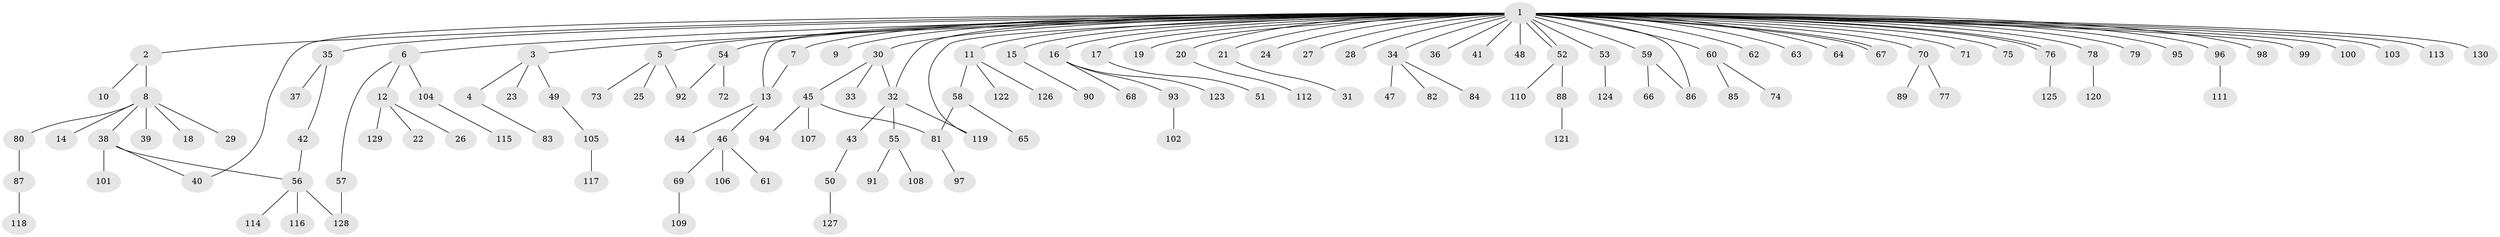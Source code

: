 // coarse degree distribution, {51: 0.010526315789473684, 2: 0.21052631578947367, 3: 0.09473684210526316, 4: 0.042105263157894736, 6: 0.031578947368421054, 1: 0.6105263157894737}
// Generated by graph-tools (version 1.1) at 2025/51/02/27/25 19:51:57]
// undirected, 130 vertices, 141 edges
graph export_dot {
graph [start="1"]
  node [color=gray90,style=filled];
  1;
  2;
  3;
  4;
  5;
  6;
  7;
  8;
  9;
  10;
  11;
  12;
  13;
  14;
  15;
  16;
  17;
  18;
  19;
  20;
  21;
  22;
  23;
  24;
  25;
  26;
  27;
  28;
  29;
  30;
  31;
  32;
  33;
  34;
  35;
  36;
  37;
  38;
  39;
  40;
  41;
  42;
  43;
  44;
  45;
  46;
  47;
  48;
  49;
  50;
  51;
  52;
  53;
  54;
  55;
  56;
  57;
  58;
  59;
  60;
  61;
  62;
  63;
  64;
  65;
  66;
  67;
  68;
  69;
  70;
  71;
  72;
  73;
  74;
  75;
  76;
  77;
  78;
  79;
  80;
  81;
  82;
  83;
  84;
  85;
  86;
  87;
  88;
  89;
  90;
  91;
  92;
  93;
  94;
  95;
  96;
  97;
  98;
  99;
  100;
  101;
  102;
  103;
  104;
  105;
  106;
  107;
  108;
  109;
  110;
  111;
  112;
  113;
  114;
  115;
  116;
  117;
  118;
  119;
  120;
  121;
  122;
  123;
  124;
  125;
  126;
  127;
  128;
  129;
  130;
  1 -- 2;
  1 -- 3;
  1 -- 5;
  1 -- 6;
  1 -- 7;
  1 -- 9;
  1 -- 11;
  1 -- 13;
  1 -- 15;
  1 -- 16;
  1 -- 17;
  1 -- 19;
  1 -- 20;
  1 -- 21;
  1 -- 24;
  1 -- 27;
  1 -- 28;
  1 -- 30;
  1 -- 32;
  1 -- 34;
  1 -- 35;
  1 -- 36;
  1 -- 40;
  1 -- 41;
  1 -- 48;
  1 -- 52;
  1 -- 52;
  1 -- 53;
  1 -- 54;
  1 -- 59;
  1 -- 60;
  1 -- 62;
  1 -- 63;
  1 -- 64;
  1 -- 67;
  1 -- 67;
  1 -- 70;
  1 -- 71;
  1 -- 75;
  1 -- 76;
  1 -- 76;
  1 -- 78;
  1 -- 79;
  1 -- 86;
  1 -- 95;
  1 -- 96;
  1 -- 98;
  1 -- 99;
  1 -- 100;
  1 -- 103;
  1 -- 113;
  1 -- 119;
  1 -- 130;
  2 -- 8;
  2 -- 10;
  3 -- 4;
  3 -- 23;
  3 -- 49;
  4 -- 83;
  5 -- 25;
  5 -- 73;
  5 -- 92;
  6 -- 12;
  6 -- 57;
  6 -- 104;
  7 -- 13;
  8 -- 14;
  8 -- 18;
  8 -- 29;
  8 -- 38;
  8 -- 39;
  8 -- 80;
  11 -- 58;
  11 -- 122;
  11 -- 126;
  12 -- 22;
  12 -- 26;
  12 -- 129;
  13 -- 44;
  13 -- 46;
  15 -- 90;
  16 -- 68;
  16 -- 93;
  16 -- 123;
  17 -- 51;
  20 -- 112;
  21 -- 31;
  30 -- 32;
  30 -- 33;
  30 -- 45;
  32 -- 43;
  32 -- 55;
  32 -- 119;
  34 -- 47;
  34 -- 82;
  34 -- 84;
  35 -- 37;
  35 -- 42;
  38 -- 40;
  38 -- 56;
  38 -- 101;
  42 -- 56;
  43 -- 50;
  45 -- 81;
  45 -- 94;
  45 -- 107;
  46 -- 61;
  46 -- 69;
  46 -- 106;
  49 -- 105;
  50 -- 127;
  52 -- 88;
  52 -- 110;
  53 -- 124;
  54 -- 72;
  54 -- 92;
  55 -- 91;
  55 -- 108;
  56 -- 114;
  56 -- 116;
  56 -- 128;
  57 -- 128;
  58 -- 65;
  58 -- 81;
  59 -- 66;
  59 -- 86;
  60 -- 74;
  60 -- 85;
  69 -- 109;
  70 -- 77;
  70 -- 89;
  76 -- 125;
  78 -- 120;
  80 -- 87;
  81 -- 97;
  87 -- 118;
  88 -- 121;
  93 -- 102;
  96 -- 111;
  104 -- 115;
  105 -- 117;
}
